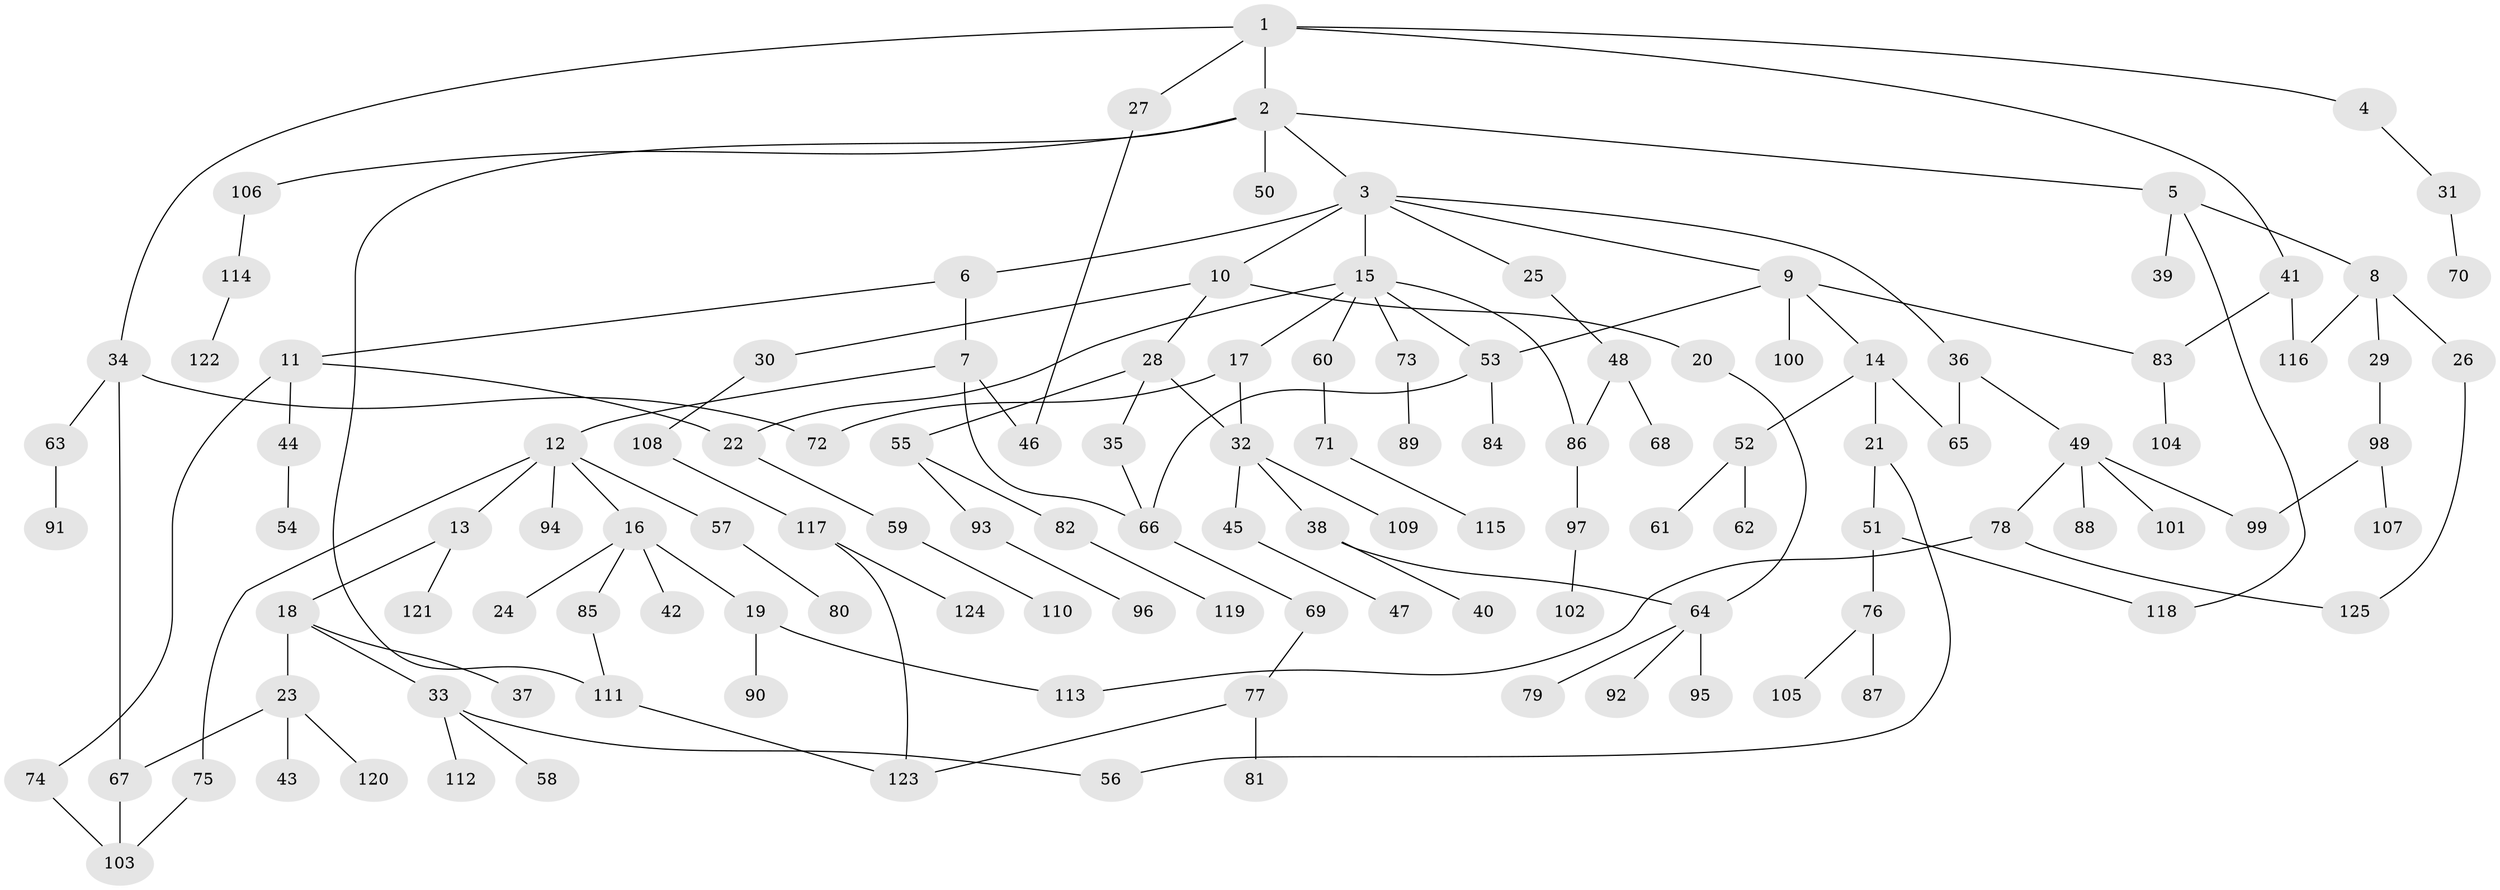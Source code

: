 // coarse degree distribution, {5: 0.058823529411764705, 4: 0.17647058823529413, 10: 0.0196078431372549, 2: 0.3333333333333333, 6: 0.0392156862745098, 3: 0.1568627450980392, 1: 0.21568627450980393}
// Generated by graph-tools (version 1.1) at 2025/49/03/04/25 22:49:02]
// undirected, 125 vertices, 147 edges
graph export_dot {
  node [color=gray90,style=filled];
  1;
  2;
  3;
  4;
  5;
  6;
  7;
  8;
  9;
  10;
  11;
  12;
  13;
  14;
  15;
  16;
  17;
  18;
  19;
  20;
  21;
  22;
  23;
  24;
  25;
  26;
  27;
  28;
  29;
  30;
  31;
  32;
  33;
  34;
  35;
  36;
  37;
  38;
  39;
  40;
  41;
  42;
  43;
  44;
  45;
  46;
  47;
  48;
  49;
  50;
  51;
  52;
  53;
  54;
  55;
  56;
  57;
  58;
  59;
  60;
  61;
  62;
  63;
  64;
  65;
  66;
  67;
  68;
  69;
  70;
  71;
  72;
  73;
  74;
  75;
  76;
  77;
  78;
  79;
  80;
  81;
  82;
  83;
  84;
  85;
  86;
  87;
  88;
  89;
  90;
  91;
  92;
  93;
  94;
  95;
  96;
  97;
  98;
  99;
  100;
  101;
  102;
  103;
  104;
  105;
  106;
  107;
  108;
  109;
  110;
  111;
  112;
  113;
  114;
  115;
  116;
  117;
  118;
  119;
  120;
  121;
  122;
  123;
  124;
  125;
  1 -- 2;
  1 -- 4;
  1 -- 27;
  1 -- 34;
  1 -- 41;
  2 -- 3;
  2 -- 5;
  2 -- 50;
  2 -- 106;
  2 -- 111;
  3 -- 6;
  3 -- 9;
  3 -- 10;
  3 -- 15;
  3 -- 25;
  3 -- 36;
  4 -- 31;
  5 -- 8;
  5 -- 39;
  5 -- 118;
  6 -- 7;
  6 -- 11;
  7 -- 12;
  7 -- 46;
  7 -- 66;
  8 -- 26;
  8 -- 29;
  8 -- 116;
  9 -- 14;
  9 -- 83;
  9 -- 100;
  9 -- 53;
  10 -- 20;
  10 -- 28;
  10 -- 30;
  11 -- 22;
  11 -- 44;
  11 -- 74;
  12 -- 13;
  12 -- 16;
  12 -- 57;
  12 -- 75;
  12 -- 94;
  13 -- 18;
  13 -- 121;
  14 -- 21;
  14 -- 52;
  14 -- 65;
  15 -- 17;
  15 -- 53;
  15 -- 60;
  15 -- 73;
  15 -- 86;
  15 -- 22;
  16 -- 19;
  16 -- 24;
  16 -- 42;
  16 -- 85;
  17 -- 32;
  17 -- 72;
  18 -- 23;
  18 -- 33;
  18 -- 37;
  19 -- 90;
  19 -- 113;
  20 -- 64;
  21 -- 51;
  21 -- 56;
  22 -- 59;
  23 -- 43;
  23 -- 67;
  23 -- 120;
  25 -- 48;
  26 -- 125;
  27 -- 46;
  28 -- 35;
  28 -- 55;
  28 -- 32;
  29 -- 98;
  30 -- 108;
  31 -- 70;
  32 -- 38;
  32 -- 45;
  32 -- 109;
  33 -- 56;
  33 -- 58;
  33 -- 112;
  34 -- 63;
  34 -- 72;
  34 -- 67;
  35 -- 66;
  36 -- 49;
  36 -- 65;
  38 -- 40;
  38 -- 64;
  41 -- 116;
  41 -- 83;
  44 -- 54;
  45 -- 47;
  48 -- 68;
  48 -- 86;
  49 -- 78;
  49 -- 88;
  49 -- 99;
  49 -- 101;
  51 -- 76;
  51 -- 118;
  52 -- 61;
  52 -- 62;
  53 -- 84;
  53 -- 66;
  55 -- 82;
  55 -- 93;
  57 -- 80;
  59 -- 110;
  60 -- 71;
  63 -- 91;
  64 -- 79;
  64 -- 92;
  64 -- 95;
  66 -- 69;
  67 -- 103;
  69 -- 77;
  71 -- 115;
  73 -- 89;
  74 -- 103;
  75 -- 103;
  76 -- 87;
  76 -- 105;
  77 -- 81;
  77 -- 123;
  78 -- 113;
  78 -- 125;
  82 -- 119;
  83 -- 104;
  85 -- 111;
  86 -- 97;
  93 -- 96;
  97 -- 102;
  98 -- 107;
  98 -- 99;
  106 -- 114;
  108 -- 117;
  111 -- 123;
  114 -- 122;
  117 -- 124;
  117 -- 123;
}
